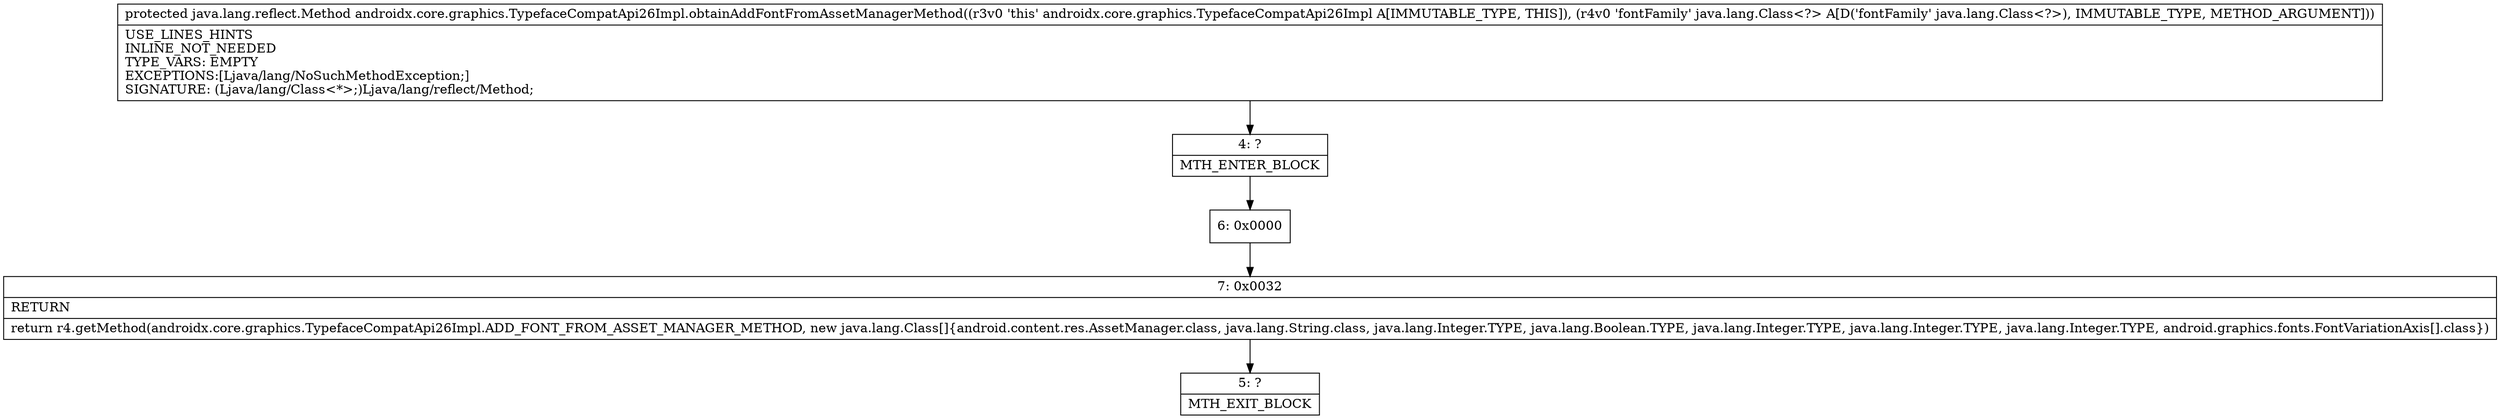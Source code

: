 digraph "CFG forandroidx.core.graphics.TypefaceCompatApi26Impl.obtainAddFontFromAssetManagerMethod(Ljava\/lang\/Class;)Ljava\/lang\/reflect\/Method;" {
Node_4 [shape=record,label="{4\:\ ?|MTH_ENTER_BLOCK\l}"];
Node_6 [shape=record,label="{6\:\ 0x0000}"];
Node_7 [shape=record,label="{7\:\ 0x0032|RETURN\l|return r4.getMethod(androidx.core.graphics.TypefaceCompatApi26Impl.ADD_FONT_FROM_ASSET_MANAGER_METHOD, new java.lang.Class[]\{android.content.res.AssetManager.class, java.lang.String.class, java.lang.Integer.TYPE, java.lang.Boolean.TYPE, java.lang.Integer.TYPE, java.lang.Integer.TYPE, java.lang.Integer.TYPE, android.graphics.fonts.FontVariationAxis[].class\})\l}"];
Node_5 [shape=record,label="{5\:\ ?|MTH_EXIT_BLOCK\l}"];
MethodNode[shape=record,label="{protected java.lang.reflect.Method androidx.core.graphics.TypefaceCompatApi26Impl.obtainAddFontFromAssetManagerMethod((r3v0 'this' androidx.core.graphics.TypefaceCompatApi26Impl A[IMMUTABLE_TYPE, THIS]), (r4v0 'fontFamily' java.lang.Class\<?\> A[D('fontFamily' java.lang.Class\<?\>), IMMUTABLE_TYPE, METHOD_ARGUMENT]))  | USE_LINES_HINTS\lINLINE_NOT_NEEDED\lTYPE_VARS: EMPTY\lEXCEPTIONS:[Ljava\/lang\/NoSuchMethodException;]\lSIGNATURE: (Ljava\/lang\/Class\<*\>;)Ljava\/lang\/reflect\/Method;\l}"];
MethodNode -> Node_4;Node_4 -> Node_6;
Node_6 -> Node_7;
Node_7 -> Node_5;
}

